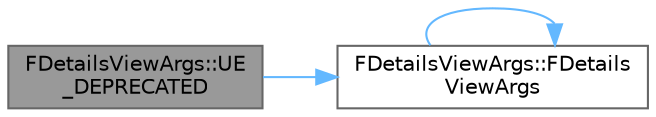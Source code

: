 digraph "FDetailsViewArgs::UE_DEPRECATED"
{
 // INTERACTIVE_SVG=YES
 // LATEX_PDF_SIZE
  bgcolor="transparent";
  edge [fontname=Helvetica,fontsize=10,labelfontname=Helvetica,labelfontsize=10];
  node [fontname=Helvetica,fontsize=10,shape=box,height=0.2,width=0.4];
  rankdir="LR";
  Node1 [id="Node000001",label="FDetailsViewArgs::UE\l_DEPRECATED",height=0.2,width=0.4,color="gray40", fillcolor="grey60", style="filled", fontcolor="black",tooltip="Default constructor."];
  Node1 -> Node2 [id="edge1_Node000001_Node000002",color="steelblue1",style="solid",tooltip=" "];
  Node2 [id="Node000002",label="FDetailsViewArgs::FDetails\lViewArgs",height=0.2,width=0.4,color="grey40", fillcolor="white", style="filled",URL="$db/d20/structFDetailsViewArgs.html#a69c43069a81d4c3d1a48185ffa0d9d7a",tooltip=" "];
  Node2 -> Node2 [id="edge2_Node000002_Node000002",color="steelblue1",style="solid",tooltip=" "];
}

